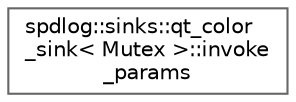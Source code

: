 digraph "类继承关系图"
{
 // LATEX_PDF_SIZE
  bgcolor="transparent";
  edge [fontname=Helvetica,fontsize=10,labelfontname=Helvetica,labelfontsize=10];
  node [fontname=Helvetica,fontsize=10,shape=box,height=0.2,width=0.4];
  rankdir="LR";
  Node0 [id="Node000000",label="spdlog::sinks::qt_color\l_sink\< Mutex \>::invoke\l_params",height=0.2,width=0.4,color="grey40", fillcolor="white", style="filled",URL="$structspdlog_1_1sinks_1_1qt__color__sink_1_1invoke__params.html",tooltip=" "];
}
